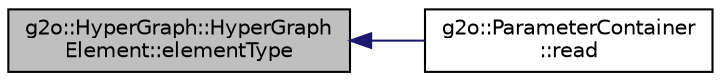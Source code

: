 digraph "g2o::HyperGraph::HyperGraphElement::elementType"
{
  edge [fontname="Helvetica",fontsize="10",labelfontname="Helvetica",labelfontsize="10"];
  node [fontname="Helvetica",fontsize="10",shape=record];
  rankdir="LR";
  Node1 [label="g2o::HyperGraph::HyperGraph\lElement::elementType",height=0.2,width=0.4,color="black", fillcolor="grey75", style="filled", fontcolor="black"];
  Node1 -> Node2 [dir="back",color="midnightblue",fontsize="10",style="solid",fontname="Helvetica"];
  Node2 [label="g2o::ParameterContainer\l::read",height=0.2,width=0.4,color="black", fillcolor="white", style="filled",URL="$classg2o_1_1_parameter_container.html#ae5883ac8e2313cab310cf067b0ba12bf",tooltip="read parameters from a stream "];
}
